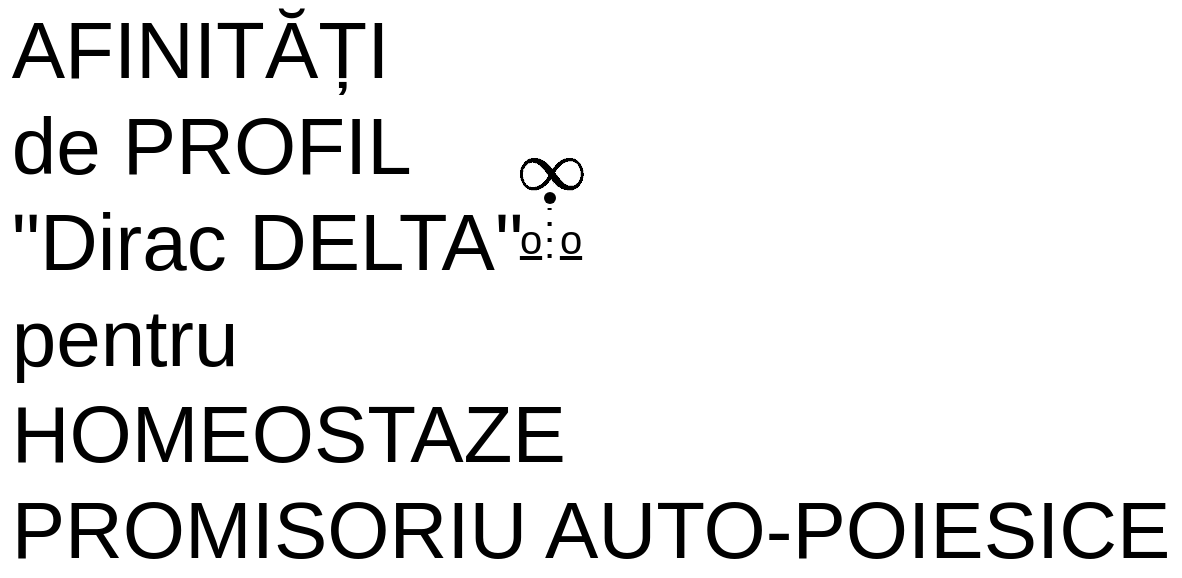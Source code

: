 <mxfile version="17.5.0" type="github">
  <diagram id="WJgSpGHogj0AdVicWlB5" name="Page-1">
    <mxGraphModel dx="637" dy="740" grid="1" gridSize="10" guides="1" tooltips="1" connect="1" arrows="1" fold="1" page="1" pageScale="1" pageWidth="850" pageHeight="1100" math="1" shadow="0">
      <root>
        <mxCell id="0" />
        <mxCell id="1" parent="0" />
        <mxCell id="YHDf70_otKDTlN83iNuv-1" value="&lt;div style=&quot;text-align: left&quot;&gt;&lt;span style=&quot;font-size: 40px&quot;&gt;AFINITĂȚI&lt;/span&gt;&lt;/div&gt;&lt;font style=&quot;font-size: 40px&quot;&gt;&lt;div style=&quot;text-align: left&quot;&gt;&lt;span&gt;de PROFIL&lt;/span&gt;&lt;/div&gt;&lt;div style=&quot;text-align: left&quot;&gt;&lt;span&gt;&quot;Dirac DELTA&quot;&lt;/span&gt;&lt;/div&gt;&lt;div style=&quot;text-align: left&quot;&gt;&lt;span&gt;pentru&lt;/span&gt;&lt;/div&gt;&lt;div style=&quot;text-align: left&quot;&gt;&lt;span&gt;HOMEOSTAZE&lt;/span&gt;&lt;/div&gt;&lt;div style=&quot;text-align: left&quot;&gt;&lt;span&gt;PROMISORIU AUTO-POIESICE&lt;/span&gt;&lt;/div&gt;&lt;/font&gt;" style="text;html=1;align=center;verticalAlign=middle;resizable=0;points=[];autosize=1;strokeColor=none;fillColor=none;" parent="1" vertex="1">
          <mxGeometry x="270" y="240" width="590" height="100" as="geometry" />
        </mxCell>
        <mxCell id="YHDf70_otKDTlN83iNuv-2" value="&lt;font style=&quot;font-size: 30px&quot;&gt;$$\infty$$&lt;/font&gt;" style="text;html=1;align=center;verticalAlign=middle;resizable=0;points=[];autosize=1;strokeColor=none;fillColor=none;fontSize=40;" parent="1" vertex="1">
          <mxGeometry x="470" y="200" width="150" height="60" as="geometry" />
        </mxCell>
        <mxCell id="YHDf70_otKDTlN83iNuv-3" value="" style="shape=waypoint;sketch=0;fillStyle=solid;size=6;pointerEvents=1;points=[];fillColor=none;resizable=0;rotatable=0;perimeter=centerPerimeter;snapToPoint=1;fontSize=20;" parent="1" vertex="1">
          <mxGeometry x="525" y="225" width="40" height="40" as="geometry" />
        </mxCell>
        <mxCell id="YHDf70_otKDTlN83iNuv-4" value="" style="endArrow=none;dashed=1;html=1;dashPattern=1 3;strokeWidth=2;rounded=0;fontSize=20;entryX=0.578;entryY=0.997;entryDx=0;entryDy=0;entryPerimeter=0;" parent="1" edge="1">
          <mxGeometry width="50" height="50" relative="1" as="geometry">
            <mxPoint x="544.8" y="275" as="sourcePoint" />
            <mxPoint x="544.8" y="250" as="targetPoint" />
          </mxGeometry>
        </mxCell>
        <mxCell id="YHDf70_otKDTlN83iNuv-5" value="&lt;u&gt;o&lt;/u&gt;" style="text;html=1;align=center;verticalAlign=middle;resizable=0;points=[];autosize=1;strokeColor=none;fillColor=none;fontSize=20;" parent="1" vertex="1">
          <mxGeometry x="520" y="250" width="30" height="30" as="geometry" />
        </mxCell>
        <mxCell id="YHDf70_otKDTlN83iNuv-6" value="&lt;u&gt;o&lt;/u&gt;" style="text;html=1;align=center;verticalAlign=middle;resizable=0;points=[];autosize=1;strokeColor=none;fillColor=none;fontSize=20;" parent="1" vertex="1">
          <mxGeometry x="540" y="250" width="30" height="30" as="geometry" />
        </mxCell>
      </root>
    </mxGraphModel>
  </diagram>
</mxfile>
